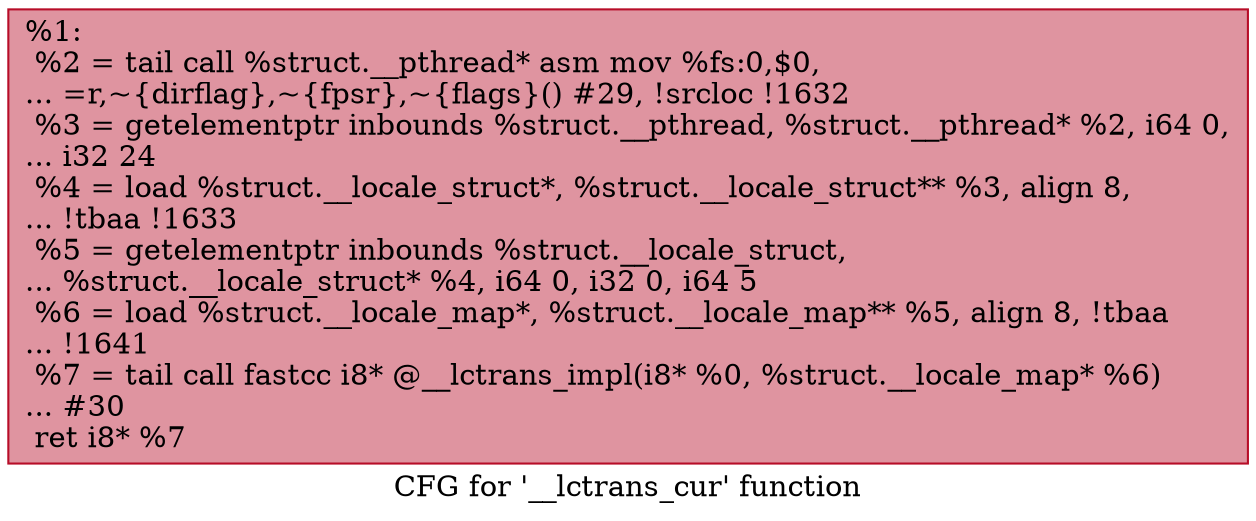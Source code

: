 digraph "CFG for '__lctrans_cur' function" {
	label="CFG for '__lctrans_cur' function";

	Node0x166fd40 [shape=record,color="#b70d28ff", style=filled, fillcolor="#b70d2870",label="{%1:\l  %2 = tail call %struct.__pthread* asm mov %fs:0,$0,\l... =r,~\{dirflag\},~\{fpsr\},~\{flags\}() #29, !srcloc !1632\l  %3 = getelementptr inbounds %struct.__pthread, %struct.__pthread* %2, i64 0,\l... i32 24\l  %4 = load %struct.__locale_struct*, %struct.__locale_struct** %3, align 8,\l... !tbaa !1633\l  %5 = getelementptr inbounds %struct.__locale_struct,\l... %struct.__locale_struct* %4, i64 0, i32 0, i64 5\l  %6 = load %struct.__locale_map*, %struct.__locale_map** %5, align 8, !tbaa\l... !1641\l  %7 = tail call fastcc i8* @__lctrans_impl(i8* %0, %struct.__locale_map* %6)\l... #30\l  ret i8* %7\l}"];
}
